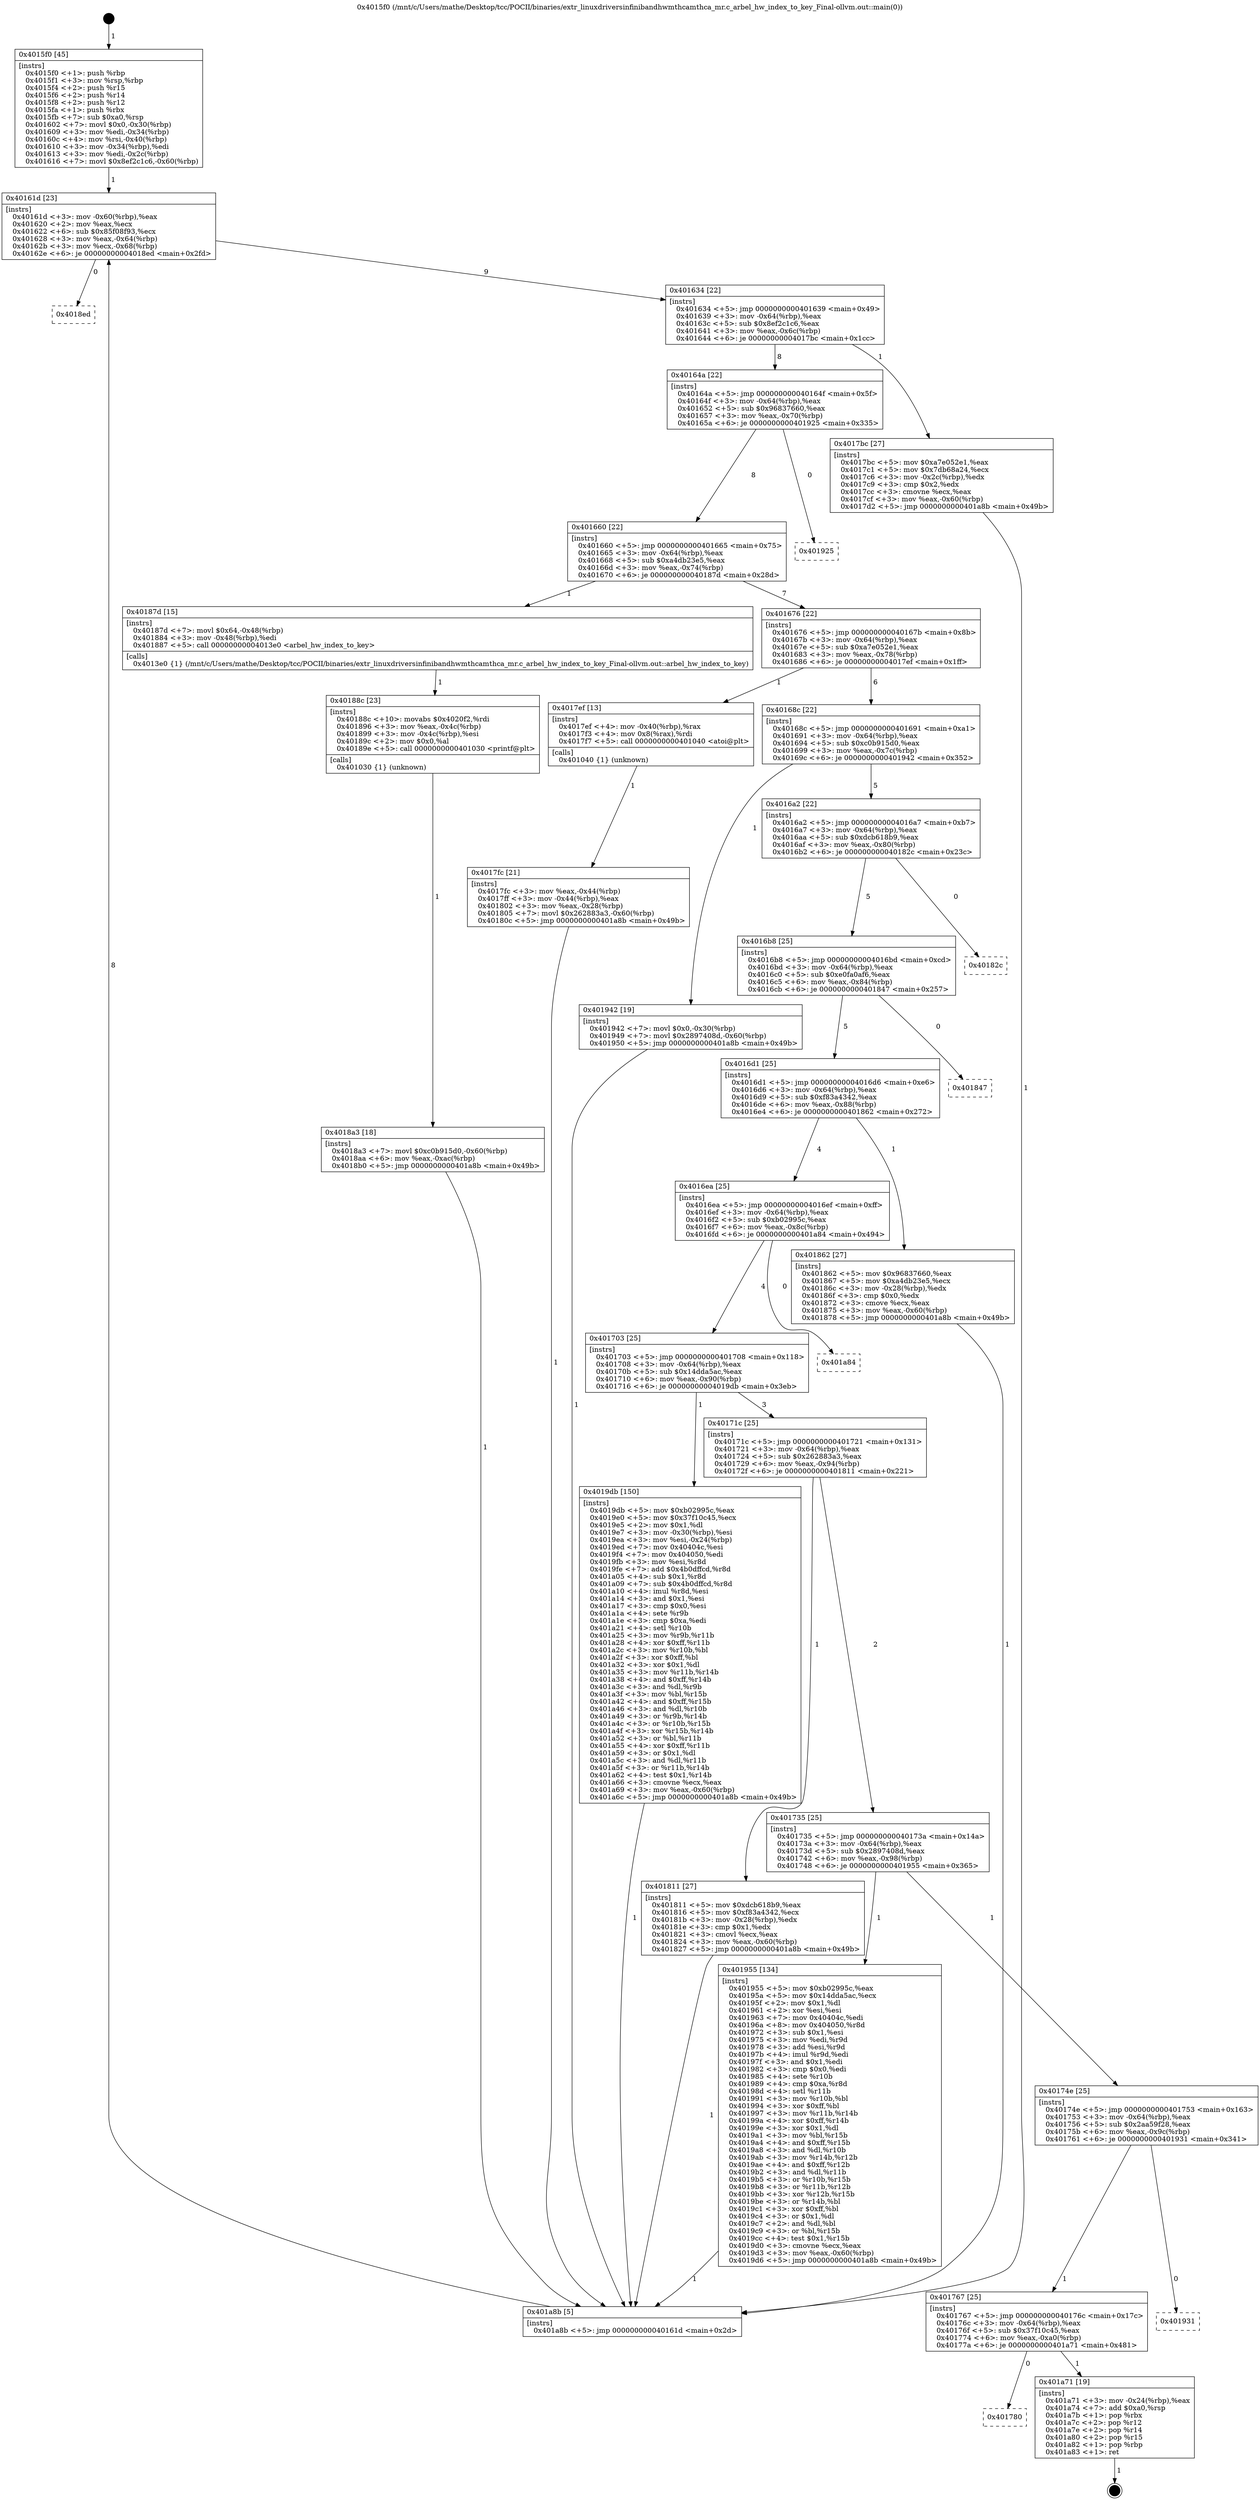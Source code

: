 digraph "0x4015f0" {
  label = "0x4015f0 (/mnt/c/Users/mathe/Desktop/tcc/POCII/binaries/extr_linuxdriversinfinibandhwmthcamthca_mr.c_arbel_hw_index_to_key_Final-ollvm.out::main(0))"
  labelloc = "t"
  node[shape=record]

  Entry [label="",width=0.3,height=0.3,shape=circle,fillcolor=black,style=filled]
  "0x40161d" [label="{
     0x40161d [23]\l
     | [instrs]\l
     &nbsp;&nbsp;0x40161d \<+3\>: mov -0x60(%rbp),%eax\l
     &nbsp;&nbsp;0x401620 \<+2\>: mov %eax,%ecx\l
     &nbsp;&nbsp;0x401622 \<+6\>: sub $0x85f08f93,%ecx\l
     &nbsp;&nbsp;0x401628 \<+3\>: mov %eax,-0x64(%rbp)\l
     &nbsp;&nbsp;0x40162b \<+3\>: mov %ecx,-0x68(%rbp)\l
     &nbsp;&nbsp;0x40162e \<+6\>: je 00000000004018ed \<main+0x2fd\>\l
  }"]
  "0x4018ed" [label="{
     0x4018ed\l
  }", style=dashed]
  "0x401634" [label="{
     0x401634 [22]\l
     | [instrs]\l
     &nbsp;&nbsp;0x401634 \<+5\>: jmp 0000000000401639 \<main+0x49\>\l
     &nbsp;&nbsp;0x401639 \<+3\>: mov -0x64(%rbp),%eax\l
     &nbsp;&nbsp;0x40163c \<+5\>: sub $0x8ef2c1c6,%eax\l
     &nbsp;&nbsp;0x401641 \<+3\>: mov %eax,-0x6c(%rbp)\l
     &nbsp;&nbsp;0x401644 \<+6\>: je 00000000004017bc \<main+0x1cc\>\l
  }"]
  Exit [label="",width=0.3,height=0.3,shape=circle,fillcolor=black,style=filled,peripheries=2]
  "0x4017bc" [label="{
     0x4017bc [27]\l
     | [instrs]\l
     &nbsp;&nbsp;0x4017bc \<+5\>: mov $0xa7e052e1,%eax\l
     &nbsp;&nbsp;0x4017c1 \<+5\>: mov $0x7db68a24,%ecx\l
     &nbsp;&nbsp;0x4017c6 \<+3\>: mov -0x2c(%rbp),%edx\l
     &nbsp;&nbsp;0x4017c9 \<+3\>: cmp $0x2,%edx\l
     &nbsp;&nbsp;0x4017cc \<+3\>: cmovne %ecx,%eax\l
     &nbsp;&nbsp;0x4017cf \<+3\>: mov %eax,-0x60(%rbp)\l
     &nbsp;&nbsp;0x4017d2 \<+5\>: jmp 0000000000401a8b \<main+0x49b\>\l
  }"]
  "0x40164a" [label="{
     0x40164a [22]\l
     | [instrs]\l
     &nbsp;&nbsp;0x40164a \<+5\>: jmp 000000000040164f \<main+0x5f\>\l
     &nbsp;&nbsp;0x40164f \<+3\>: mov -0x64(%rbp),%eax\l
     &nbsp;&nbsp;0x401652 \<+5\>: sub $0x96837660,%eax\l
     &nbsp;&nbsp;0x401657 \<+3\>: mov %eax,-0x70(%rbp)\l
     &nbsp;&nbsp;0x40165a \<+6\>: je 0000000000401925 \<main+0x335\>\l
  }"]
  "0x401a8b" [label="{
     0x401a8b [5]\l
     | [instrs]\l
     &nbsp;&nbsp;0x401a8b \<+5\>: jmp 000000000040161d \<main+0x2d\>\l
  }"]
  "0x4015f0" [label="{
     0x4015f0 [45]\l
     | [instrs]\l
     &nbsp;&nbsp;0x4015f0 \<+1\>: push %rbp\l
     &nbsp;&nbsp;0x4015f1 \<+3\>: mov %rsp,%rbp\l
     &nbsp;&nbsp;0x4015f4 \<+2\>: push %r15\l
     &nbsp;&nbsp;0x4015f6 \<+2\>: push %r14\l
     &nbsp;&nbsp;0x4015f8 \<+2\>: push %r12\l
     &nbsp;&nbsp;0x4015fa \<+1\>: push %rbx\l
     &nbsp;&nbsp;0x4015fb \<+7\>: sub $0xa0,%rsp\l
     &nbsp;&nbsp;0x401602 \<+7\>: movl $0x0,-0x30(%rbp)\l
     &nbsp;&nbsp;0x401609 \<+3\>: mov %edi,-0x34(%rbp)\l
     &nbsp;&nbsp;0x40160c \<+4\>: mov %rsi,-0x40(%rbp)\l
     &nbsp;&nbsp;0x401610 \<+3\>: mov -0x34(%rbp),%edi\l
     &nbsp;&nbsp;0x401613 \<+3\>: mov %edi,-0x2c(%rbp)\l
     &nbsp;&nbsp;0x401616 \<+7\>: movl $0x8ef2c1c6,-0x60(%rbp)\l
  }"]
  "0x401780" [label="{
     0x401780\l
  }", style=dashed]
  "0x401925" [label="{
     0x401925\l
  }", style=dashed]
  "0x401660" [label="{
     0x401660 [22]\l
     | [instrs]\l
     &nbsp;&nbsp;0x401660 \<+5\>: jmp 0000000000401665 \<main+0x75\>\l
     &nbsp;&nbsp;0x401665 \<+3\>: mov -0x64(%rbp),%eax\l
     &nbsp;&nbsp;0x401668 \<+5\>: sub $0xa4db23e5,%eax\l
     &nbsp;&nbsp;0x40166d \<+3\>: mov %eax,-0x74(%rbp)\l
     &nbsp;&nbsp;0x401670 \<+6\>: je 000000000040187d \<main+0x28d\>\l
  }"]
  "0x401a71" [label="{
     0x401a71 [19]\l
     | [instrs]\l
     &nbsp;&nbsp;0x401a71 \<+3\>: mov -0x24(%rbp),%eax\l
     &nbsp;&nbsp;0x401a74 \<+7\>: add $0xa0,%rsp\l
     &nbsp;&nbsp;0x401a7b \<+1\>: pop %rbx\l
     &nbsp;&nbsp;0x401a7c \<+2\>: pop %r12\l
     &nbsp;&nbsp;0x401a7e \<+2\>: pop %r14\l
     &nbsp;&nbsp;0x401a80 \<+2\>: pop %r15\l
     &nbsp;&nbsp;0x401a82 \<+1\>: pop %rbp\l
     &nbsp;&nbsp;0x401a83 \<+1\>: ret\l
  }"]
  "0x40187d" [label="{
     0x40187d [15]\l
     | [instrs]\l
     &nbsp;&nbsp;0x40187d \<+7\>: movl $0x64,-0x48(%rbp)\l
     &nbsp;&nbsp;0x401884 \<+3\>: mov -0x48(%rbp),%edi\l
     &nbsp;&nbsp;0x401887 \<+5\>: call 00000000004013e0 \<arbel_hw_index_to_key\>\l
     | [calls]\l
     &nbsp;&nbsp;0x4013e0 \{1\} (/mnt/c/Users/mathe/Desktop/tcc/POCII/binaries/extr_linuxdriversinfinibandhwmthcamthca_mr.c_arbel_hw_index_to_key_Final-ollvm.out::arbel_hw_index_to_key)\l
  }"]
  "0x401676" [label="{
     0x401676 [22]\l
     | [instrs]\l
     &nbsp;&nbsp;0x401676 \<+5\>: jmp 000000000040167b \<main+0x8b\>\l
     &nbsp;&nbsp;0x40167b \<+3\>: mov -0x64(%rbp),%eax\l
     &nbsp;&nbsp;0x40167e \<+5\>: sub $0xa7e052e1,%eax\l
     &nbsp;&nbsp;0x401683 \<+3\>: mov %eax,-0x78(%rbp)\l
     &nbsp;&nbsp;0x401686 \<+6\>: je 00000000004017ef \<main+0x1ff\>\l
  }"]
  "0x401767" [label="{
     0x401767 [25]\l
     | [instrs]\l
     &nbsp;&nbsp;0x401767 \<+5\>: jmp 000000000040176c \<main+0x17c\>\l
     &nbsp;&nbsp;0x40176c \<+3\>: mov -0x64(%rbp),%eax\l
     &nbsp;&nbsp;0x40176f \<+5\>: sub $0x37f10c45,%eax\l
     &nbsp;&nbsp;0x401774 \<+6\>: mov %eax,-0xa0(%rbp)\l
     &nbsp;&nbsp;0x40177a \<+6\>: je 0000000000401a71 \<main+0x481\>\l
  }"]
  "0x4017ef" [label="{
     0x4017ef [13]\l
     | [instrs]\l
     &nbsp;&nbsp;0x4017ef \<+4\>: mov -0x40(%rbp),%rax\l
     &nbsp;&nbsp;0x4017f3 \<+4\>: mov 0x8(%rax),%rdi\l
     &nbsp;&nbsp;0x4017f7 \<+5\>: call 0000000000401040 \<atoi@plt\>\l
     | [calls]\l
     &nbsp;&nbsp;0x401040 \{1\} (unknown)\l
  }"]
  "0x40168c" [label="{
     0x40168c [22]\l
     | [instrs]\l
     &nbsp;&nbsp;0x40168c \<+5\>: jmp 0000000000401691 \<main+0xa1\>\l
     &nbsp;&nbsp;0x401691 \<+3\>: mov -0x64(%rbp),%eax\l
     &nbsp;&nbsp;0x401694 \<+5\>: sub $0xc0b915d0,%eax\l
     &nbsp;&nbsp;0x401699 \<+3\>: mov %eax,-0x7c(%rbp)\l
     &nbsp;&nbsp;0x40169c \<+6\>: je 0000000000401942 \<main+0x352\>\l
  }"]
  "0x4017fc" [label="{
     0x4017fc [21]\l
     | [instrs]\l
     &nbsp;&nbsp;0x4017fc \<+3\>: mov %eax,-0x44(%rbp)\l
     &nbsp;&nbsp;0x4017ff \<+3\>: mov -0x44(%rbp),%eax\l
     &nbsp;&nbsp;0x401802 \<+3\>: mov %eax,-0x28(%rbp)\l
     &nbsp;&nbsp;0x401805 \<+7\>: movl $0x262883a3,-0x60(%rbp)\l
     &nbsp;&nbsp;0x40180c \<+5\>: jmp 0000000000401a8b \<main+0x49b\>\l
  }"]
  "0x401931" [label="{
     0x401931\l
  }", style=dashed]
  "0x401942" [label="{
     0x401942 [19]\l
     | [instrs]\l
     &nbsp;&nbsp;0x401942 \<+7\>: movl $0x0,-0x30(%rbp)\l
     &nbsp;&nbsp;0x401949 \<+7\>: movl $0x2897408d,-0x60(%rbp)\l
     &nbsp;&nbsp;0x401950 \<+5\>: jmp 0000000000401a8b \<main+0x49b\>\l
  }"]
  "0x4016a2" [label="{
     0x4016a2 [22]\l
     | [instrs]\l
     &nbsp;&nbsp;0x4016a2 \<+5\>: jmp 00000000004016a7 \<main+0xb7\>\l
     &nbsp;&nbsp;0x4016a7 \<+3\>: mov -0x64(%rbp),%eax\l
     &nbsp;&nbsp;0x4016aa \<+5\>: sub $0xdcb618b9,%eax\l
     &nbsp;&nbsp;0x4016af \<+3\>: mov %eax,-0x80(%rbp)\l
     &nbsp;&nbsp;0x4016b2 \<+6\>: je 000000000040182c \<main+0x23c\>\l
  }"]
  "0x40174e" [label="{
     0x40174e [25]\l
     | [instrs]\l
     &nbsp;&nbsp;0x40174e \<+5\>: jmp 0000000000401753 \<main+0x163\>\l
     &nbsp;&nbsp;0x401753 \<+3\>: mov -0x64(%rbp),%eax\l
     &nbsp;&nbsp;0x401756 \<+5\>: sub $0x2aa59f28,%eax\l
     &nbsp;&nbsp;0x40175b \<+6\>: mov %eax,-0x9c(%rbp)\l
     &nbsp;&nbsp;0x401761 \<+6\>: je 0000000000401931 \<main+0x341\>\l
  }"]
  "0x40182c" [label="{
     0x40182c\l
  }", style=dashed]
  "0x4016b8" [label="{
     0x4016b8 [25]\l
     | [instrs]\l
     &nbsp;&nbsp;0x4016b8 \<+5\>: jmp 00000000004016bd \<main+0xcd\>\l
     &nbsp;&nbsp;0x4016bd \<+3\>: mov -0x64(%rbp),%eax\l
     &nbsp;&nbsp;0x4016c0 \<+5\>: sub $0xe0fa0af6,%eax\l
     &nbsp;&nbsp;0x4016c5 \<+6\>: mov %eax,-0x84(%rbp)\l
     &nbsp;&nbsp;0x4016cb \<+6\>: je 0000000000401847 \<main+0x257\>\l
  }"]
  "0x401955" [label="{
     0x401955 [134]\l
     | [instrs]\l
     &nbsp;&nbsp;0x401955 \<+5\>: mov $0xb02995c,%eax\l
     &nbsp;&nbsp;0x40195a \<+5\>: mov $0x14dda5ac,%ecx\l
     &nbsp;&nbsp;0x40195f \<+2\>: mov $0x1,%dl\l
     &nbsp;&nbsp;0x401961 \<+2\>: xor %esi,%esi\l
     &nbsp;&nbsp;0x401963 \<+7\>: mov 0x40404c,%edi\l
     &nbsp;&nbsp;0x40196a \<+8\>: mov 0x404050,%r8d\l
     &nbsp;&nbsp;0x401972 \<+3\>: sub $0x1,%esi\l
     &nbsp;&nbsp;0x401975 \<+3\>: mov %edi,%r9d\l
     &nbsp;&nbsp;0x401978 \<+3\>: add %esi,%r9d\l
     &nbsp;&nbsp;0x40197b \<+4\>: imul %r9d,%edi\l
     &nbsp;&nbsp;0x40197f \<+3\>: and $0x1,%edi\l
     &nbsp;&nbsp;0x401982 \<+3\>: cmp $0x0,%edi\l
     &nbsp;&nbsp;0x401985 \<+4\>: sete %r10b\l
     &nbsp;&nbsp;0x401989 \<+4\>: cmp $0xa,%r8d\l
     &nbsp;&nbsp;0x40198d \<+4\>: setl %r11b\l
     &nbsp;&nbsp;0x401991 \<+3\>: mov %r10b,%bl\l
     &nbsp;&nbsp;0x401994 \<+3\>: xor $0xff,%bl\l
     &nbsp;&nbsp;0x401997 \<+3\>: mov %r11b,%r14b\l
     &nbsp;&nbsp;0x40199a \<+4\>: xor $0xff,%r14b\l
     &nbsp;&nbsp;0x40199e \<+3\>: xor $0x1,%dl\l
     &nbsp;&nbsp;0x4019a1 \<+3\>: mov %bl,%r15b\l
     &nbsp;&nbsp;0x4019a4 \<+4\>: and $0xff,%r15b\l
     &nbsp;&nbsp;0x4019a8 \<+3\>: and %dl,%r10b\l
     &nbsp;&nbsp;0x4019ab \<+3\>: mov %r14b,%r12b\l
     &nbsp;&nbsp;0x4019ae \<+4\>: and $0xff,%r12b\l
     &nbsp;&nbsp;0x4019b2 \<+3\>: and %dl,%r11b\l
     &nbsp;&nbsp;0x4019b5 \<+3\>: or %r10b,%r15b\l
     &nbsp;&nbsp;0x4019b8 \<+3\>: or %r11b,%r12b\l
     &nbsp;&nbsp;0x4019bb \<+3\>: xor %r12b,%r15b\l
     &nbsp;&nbsp;0x4019be \<+3\>: or %r14b,%bl\l
     &nbsp;&nbsp;0x4019c1 \<+3\>: xor $0xff,%bl\l
     &nbsp;&nbsp;0x4019c4 \<+3\>: or $0x1,%dl\l
     &nbsp;&nbsp;0x4019c7 \<+2\>: and %dl,%bl\l
     &nbsp;&nbsp;0x4019c9 \<+3\>: or %bl,%r15b\l
     &nbsp;&nbsp;0x4019cc \<+4\>: test $0x1,%r15b\l
     &nbsp;&nbsp;0x4019d0 \<+3\>: cmovne %ecx,%eax\l
     &nbsp;&nbsp;0x4019d3 \<+3\>: mov %eax,-0x60(%rbp)\l
     &nbsp;&nbsp;0x4019d6 \<+5\>: jmp 0000000000401a8b \<main+0x49b\>\l
  }"]
  "0x401847" [label="{
     0x401847\l
  }", style=dashed]
  "0x4016d1" [label="{
     0x4016d1 [25]\l
     | [instrs]\l
     &nbsp;&nbsp;0x4016d1 \<+5\>: jmp 00000000004016d6 \<main+0xe6\>\l
     &nbsp;&nbsp;0x4016d6 \<+3\>: mov -0x64(%rbp),%eax\l
     &nbsp;&nbsp;0x4016d9 \<+5\>: sub $0xf83a4342,%eax\l
     &nbsp;&nbsp;0x4016de \<+6\>: mov %eax,-0x88(%rbp)\l
     &nbsp;&nbsp;0x4016e4 \<+6\>: je 0000000000401862 \<main+0x272\>\l
  }"]
  "0x4018a3" [label="{
     0x4018a3 [18]\l
     | [instrs]\l
     &nbsp;&nbsp;0x4018a3 \<+7\>: movl $0xc0b915d0,-0x60(%rbp)\l
     &nbsp;&nbsp;0x4018aa \<+6\>: mov %eax,-0xac(%rbp)\l
     &nbsp;&nbsp;0x4018b0 \<+5\>: jmp 0000000000401a8b \<main+0x49b\>\l
  }"]
  "0x401862" [label="{
     0x401862 [27]\l
     | [instrs]\l
     &nbsp;&nbsp;0x401862 \<+5\>: mov $0x96837660,%eax\l
     &nbsp;&nbsp;0x401867 \<+5\>: mov $0xa4db23e5,%ecx\l
     &nbsp;&nbsp;0x40186c \<+3\>: mov -0x28(%rbp),%edx\l
     &nbsp;&nbsp;0x40186f \<+3\>: cmp $0x0,%edx\l
     &nbsp;&nbsp;0x401872 \<+3\>: cmove %ecx,%eax\l
     &nbsp;&nbsp;0x401875 \<+3\>: mov %eax,-0x60(%rbp)\l
     &nbsp;&nbsp;0x401878 \<+5\>: jmp 0000000000401a8b \<main+0x49b\>\l
  }"]
  "0x4016ea" [label="{
     0x4016ea [25]\l
     | [instrs]\l
     &nbsp;&nbsp;0x4016ea \<+5\>: jmp 00000000004016ef \<main+0xff\>\l
     &nbsp;&nbsp;0x4016ef \<+3\>: mov -0x64(%rbp),%eax\l
     &nbsp;&nbsp;0x4016f2 \<+5\>: sub $0xb02995c,%eax\l
     &nbsp;&nbsp;0x4016f7 \<+6\>: mov %eax,-0x8c(%rbp)\l
     &nbsp;&nbsp;0x4016fd \<+6\>: je 0000000000401a84 \<main+0x494\>\l
  }"]
  "0x40188c" [label="{
     0x40188c [23]\l
     | [instrs]\l
     &nbsp;&nbsp;0x40188c \<+10\>: movabs $0x4020f2,%rdi\l
     &nbsp;&nbsp;0x401896 \<+3\>: mov %eax,-0x4c(%rbp)\l
     &nbsp;&nbsp;0x401899 \<+3\>: mov -0x4c(%rbp),%esi\l
     &nbsp;&nbsp;0x40189c \<+2\>: mov $0x0,%al\l
     &nbsp;&nbsp;0x40189e \<+5\>: call 0000000000401030 \<printf@plt\>\l
     | [calls]\l
     &nbsp;&nbsp;0x401030 \{1\} (unknown)\l
  }"]
  "0x401a84" [label="{
     0x401a84\l
  }", style=dashed]
  "0x401703" [label="{
     0x401703 [25]\l
     | [instrs]\l
     &nbsp;&nbsp;0x401703 \<+5\>: jmp 0000000000401708 \<main+0x118\>\l
     &nbsp;&nbsp;0x401708 \<+3\>: mov -0x64(%rbp),%eax\l
     &nbsp;&nbsp;0x40170b \<+5\>: sub $0x14dda5ac,%eax\l
     &nbsp;&nbsp;0x401710 \<+6\>: mov %eax,-0x90(%rbp)\l
     &nbsp;&nbsp;0x401716 \<+6\>: je 00000000004019db \<main+0x3eb\>\l
  }"]
  "0x401735" [label="{
     0x401735 [25]\l
     | [instrs]\l
     &nbsp;&nbsp;0x401735 \<+5\>: jmp 000000000040173a \<main+0x14a\>\l
     &nbsp;&nbsp;0x40173a \<+3\>: mov -0x64(%rbp),%eax\l
     &nbsp;&nbsp;0x40173d \<+5\>: sub $0x2897408d,%eax\l
     &nbsp;&nbsp;0x401742 \<+6\>: mov %eax,-0x98(%rbp)\l
     &nbsp;&nbsp;0x401748 \<+6\>: je 0000000000401955 \<main+0x365\>\l
  }"]
  "0x4019db" [label="{
     0x4019db [150]\l
     | [instrs]\l
     &nbsp;&nbsp;0x4019db \<+5\>: mov $0xb02995c,%eax\l
     &nbsp;&nbsp;0x4019e0 \<+5\>: mov $0x37f10c45,%ecx\l
     &nbsp;&nbsp;0x4019e5 \<+2\>: mov $0x1,%dl\l
     &nbsp;&nbsp;0x4019e7 \<+3\>: mov -0x30(%rbp),%esi\l
     &nbsp;&nbsp;0x4019ea \<+3\>: mov %esi,-0x24(%rbp)\l
     &nbsp;&nbsp;0x4019ed \<+7\>: mov 0x40404c,%esi\l
     &nbsp;&nbsp;0x4019f4 \<+7\>: mov 0x404050,%edi\l
     &nbsp;&nbsp;0x4019fb \<+3\>: mov %esi,%r8d\l
     &nbsp;&nbsp;0x4019fe \<+7\>: add $0x4b0dffcd,%r8d\l
     &nbsp;&nbsp;0x401a05 \<+4\>: sub $0x1,%r8d\l
     &nbsp;&nbsp;0x401a09 \<+7\>: sub $0x4b0dffcd,%r8d\l
     &nbsp;&nbsp;0x401a10 \<+4\>: imul %r8d,%esi\l
     &nbsp;&nbsp;0x401a14 \<+3\>: and $0x1,%esi\l
     &nbsp;&nbsp;0x401a17 \<+3\>: cmp $0x0,%esi\l
     &nbsp;&nbsp;0x401a1a \<+4\>: sete %r9b\l
     &nbsp;&nbsp;0x401a1e \<+3\>: cmp $0xa,%edi\l
     &nbsp;&nbsp;0x401a21 \<+4\>: setl %r10b\l
     &nbsp;&nbsp;0x401a25 \<+3\>: mov %r9b,%r11b\l
     &nbsp;&nbsp;0x401a28 \<+4\>: xor $0xff,%r11b\l
     &nbsp;&nbsp;0x401a2c \<+3\>: mov %r10b,%bl\l
     &nbsp;&nbsp;0x401a2f \<+3\>: xor $0xff,%bl\l
     &nbsp;&nbsp;0x401a32 \<+3\>: xor $0x1,%dl\l
     &nbsp;&nbsp;0x401a35 \<+3\>: mov %r11b,%r14b\l
     &nbsp;&nbsp;0x401a38 \<+4\>: and $0xff,%r14b\l
     &nbsp;&nbsp;0x401a3c \<+3\>: and %dl,%r9b\l
     &nbsp;&nbsp;0x401a3f \<+3\>: mov %bl,%r15b\l
     &nbsp;&nbsp;0x401a42 \<+4\>: and $0xff,%r15b\l
     &nbsp;&nbsp;0x401a46 \<+3\>: and %dl,%r10b\l
     &nbsp;&nbsp;0x401a49 \<+3\>: or %r9b,%r14b\l
     &nbsp;&nbsp;0x401a4c \<+3\>: or %r10b,%r15b\l
     &nbsp;&nbsp;0x401a4f \<+3\>: xor %r15b,%r14b\l
     &nbsp;&nbsp;0x401a52 \<+3\>: or %bl,%r11b\l
     &nbsp;&nbsp;0x401a55 \<+4\>: xor $0xff,%r11b\l
     &nbsp;&nbsp;0x401a59 \<+3\>: or $0x1,%dl\l
     &nbsp;&nbsp;0x401a5c \<+3\>: and %dl,%r11b\l
     &nbsp;&nbsp;0x401a5f \<+3\>: or %r11b,%r14b\l
     &nbsp;&nbsp;0x401a62 \<+4\>: test $0x1,%r14b\l
     &nbsp;&nbsp;0x401a66 \<+3\>: cmovne %ecx,%eax\l
     &nbsp;&nbsp;0x401a69 \<+3\>: mov %eax,-0x60(%rbp)\l
     &nbsp;&nbsp;0x401a6c \<+5\>: jmp 0000000000401a8b \<main+0x49b\>\l
  }"]
  "0x40171c" [label="{
     0x40171c [25]\l
     | [instrs]\l
     &nbsp;&nbsp;0x40171c \<+5\>: jmp 0000000000401721 \<main+0x131\>\l
     &nbsp;&nbsp;0x401721 \<+3\>: mov -0x64(%rbp),%eax\l
     &nbsp;&nbsp;0x401724 \<+5\>: sub $0x262883a3,%eax\l
     &nbsp;&nbsp;0x401729 \<+6\>: mov %eax,-0x94(%rbp)\l
     &nbsp;&nbsp;0x40172f \<+6\>: je 0000000000401811 \<main+0x221\>\l
  }"]
  "0x401811" [label="{
     0x401811 [27]\l
     | [instrs]\l
     &nbsp;&nbsp;0x401811 \<+5\>: mov $0xdcb618b9,%eax\l
     &nbsp;&nbsp;0x401816 \<+5\>: mov $0xf83a4342,%ecx\l
     &nbsp;&nbsp;0x40181b \<+3\>: mov -0x28(%rbp),%edx\l
     &nbsp;&nbsp;0x40181e \<+3\>: cmp $0x1,%edx\l
     &nbsp;&nbsp;0x401821 \<+3\>: cmovl %ecx,%eax\l
     &nbsp;&nbsp;0x401824 \<+3\>: mov %eax,-0x60(%rbp)\l
     &nbsp;&nbsp;0x401827 \<+5\>: jmp 0000000000401a8b \<main+0x49b\>\l
  }"]
  Entry -> "0x4015f0" [label=" 1"]
  "0x40161d" -> "0x4018ed" [label=" 0"]
  "0x40161d" -> "0x401634" [label=" 9"]
  "0x401a71" -> Exit [label=" 1"]
  "0x401634" -> "0x4017bc" [label=" 1"]
  "0x401634" -> "0x40164a" [label=" 8"]
  "0x4017bc" -> "0x401a8b" [label=" 1"]
  "0x4015f0" -> "0x40161d" [label=" 1"]
  "0x401a8b" -> "0x40161d" [label=" 8"]
  "0x401767" -> "0x401780" [label=" 0"]
  "0x40164a" -> "0x401925" [label=" 0"]
  "0x40164a" -> "0x401660" [label=" 8"]
  "0x401767" -> "0x401a71" [label=" 1"]
  "0x401660" -> "0x40187d" [label=" 1"]
  "0x401660" -> "0x401676" [label=" 7"]
  "0x40174e" -> "0x401767" [label=" 1"]
  "0x401676" -> "0x4017ef" [label=" 1"]
  "0x401676" -> "0x40168c" [label=" 6"]
  "0x4017ef" -> "0x4017fc" [label=" 1"]
  "0x4017fc" -> "0x401a8b" [label=" 1"]
  "0x40174e" -> "0x401931" [label=" 0"]
  "0x40168c" -> "0x401942" [label=" 1"]
  "0x40168c" -> "0x4016a2" [label=" 5"]
  "0x4019db" -> "0x401a8b" [label=" 1"]
  "0x4016a2" -> "0x40182c" [label=" 0"]
  "0x4016a2" -> "0x4016b8" [label=" 5"]
  "0x401955" -> "0x401a8b" [label=" 1"]
  "0x4016b8" -> "0x401847" [label=" 0"]
  "0x4016b8" -> "0x4016d1" [label=" 5"]
  "0x401735" -> "0x40174e" [label=" 1"]
  "0x4016d1" -> "0x401862" [label=" 1"]
  "0x4016d1" -> "0x4016ea" [label=" 4"]
  "0x401735" -> "0x401955" [label=" 1"]
  "0x4016ea" -> "0x401a84" [label=" 0"]
  "0x4016ea" -> "0x401703" [label=" 4"]
  "0x401942" -> "0x401a8b" [label=" 1"]
  "0x401703" -> "0x4019db" [label=" 1"]
  "0x401703" -> "0x40171c" [label=" 3"]
  "0x4018a3" -> "0x401a8b" [label=" 1"]
  "0x40171c" -> "0x401811" [label=" 1"]
  "0x40171c" -> "0x401735" [label=" 2"]
  "0x401811" -> "0x401a8b" [label=" 1"]
  "0x401862" -> "0x401a8b" [label=" 1"]
  "0x40187d" -> "0x40188c" [label=" 1"]
  "0x40188c" -> "0x4018a3" [label=" 1"]
}
